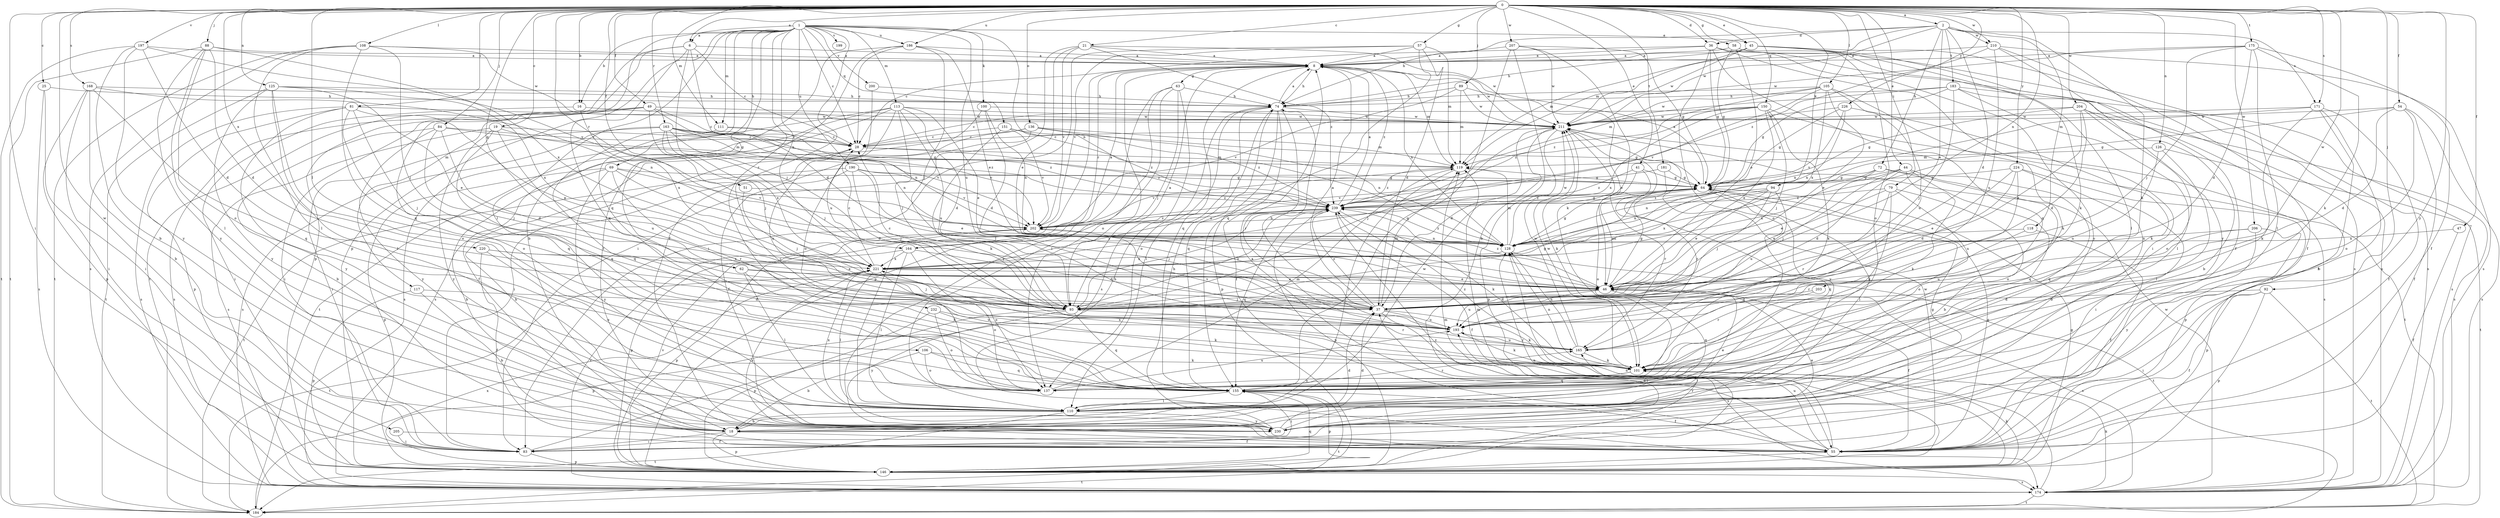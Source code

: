 strict digraph  {
0;
1;
2;
6;
8;
16;
18;
19;
21;
25;
28;
36;
37;
41;
44;
45;
46;
47;
49;
51;
54;
55;
57;
58;
62;
63;
64;
69;
72;
74;
79;
81;
83;
84;
88;
89;
92;
93;
94;
100;
101;
105;
106;
108;
110;
111;
113;
117;
118;
119;
125;
126;
128;
136;
137;
146;
150;
151;
155;
163;
164;
165;
168;
171;
174;
175;
181;
183;
184;
186;
190;
193;
197;
199;
200;
202;
203;
204;
205;
206;
207;
210;
211;
220;
221;
224;
226;
230;
232;
239;
0 -> 2  [label=a];
0 -> 6  [label=a];
0 -> 16  [label=b];
0 -> 19  [label=c];
0 -> 21  [label=c];
0 -> 25  [label=c];
0 -> 36  [label=d];
0 -> 41  [label=e];
0 -> 44  [label=e];
0 -> 45  [label=e];
0 -> 47  [label=f];
0 -> 49  [label=f];
0 -> 51  [label=f];
0 -> 54  [label=f];
0 -> 57  [label=g];
0 -> 58  [label=g];
0 -> 62  [label=g];
0 -> 79  [label=i];
0 -> 81  [label=i];
0 -> 83  [label=i];
0 -> 84  [label=j];
0 -> 88  [label=j];
0 -> 89  [label=j];
0 -> 92  [label=j];
0 -> 94  [label=k];
0 -> 105  [label=l];
0 -> 106  [label=l];
0 -> 108  [label=l];
0 -> 111  [label=m];
0 -> 125  [label=n];
0 -> 126  [label=n];
0 -> 128  [label=n];
0 -> 136  [label=o];
0 -> 150  [label=q];
0 -> 163  [label=r];
0 -> 164  [label=r];
0 -> 168  [label=s];
0 -> 171  [label=s];
0 -> 175  [label=t];
0 -> 181  [label=t];
0 -> 186  [label=u];
0 -> 197  [label=v];
0 -> 203  [label=w];
0 -> 204  [label=w];
0 -> 205  [label=w];
0 -> 206  [label=w];
0 -> 207  [label=w];
0 -> 210  [label=w];
0 -> 220  [label=x];
0 -> 224  [label=y];
0 -> 226  [label=y];
0 -> 230  [label=y];
1 -> 6  [label=a];
1 -> 16  [label=b];
1 -> 28  [label=c];
1 -> 45  [label=e];
1 -> 55  [label=f];
1 -> 62  [label=g];
1 -> 69  [label=h];
1 -> 100  [label=k];
1 -> 110  [label=l];
1 -> 111  [label=m];
1 -> 113  [label=m];
1 -> 117  [label=m];
1 -> 128  [label=n];
1 -> 146  [label=p];
1 -> 151  [label=q];
1 -> 155  [label=q];
1 -> 186  [label=u];
1 -> 190  [label=u];
1 -> 193  [label=u];
1 -> 199  [label=v];
1 -> 200  [label=v];
1 -> 221  [label=x];
1 -> 232  [label=z];
2 -> 36  [label=d];
2 -> 37  [label=d];
2 -> 46  [label=e];
2 -> 72  [label=h];
2 -> 74  [label=h];
2 -> 101  [label=k];
2 -> 118  [label=m];
2 -> 119  [label=m];
2 -> 171  [label=s];
2 -> 183  [label=t];
2 -> 210  [label=w];
2 -> 211  [label=w];
6 -> 8  [label=a];
6 -> 28  [label=c];
6 -> 37  [label=d];
6 -> 93  [label=j];
6 -> 146  [label=p];
6 -> 155  [label=q];
6 -> 184  [label=t];
8 -> 63  [label=g];
8 -> 74  [label=h];
8 -> 110  [label=l];
8 -> 119  [label=m];
8 -> 128  [label=n];
8 -> 137  [label=o];
8 -> 155  [label=q];
8 -> 164  [label=r];
8 -> 211  [label=w];
8 -> 239  [label=z];
16 -> 83  [label=i];
16 -> 211  [label=w];
16 -> 221  [label=x];
18 -> 37  [label=d];
18 -> 55  [label=f];
18 -> 83  [label=i];
18 -> 146  [label=p];
19 -> 28  [label=c];
19 -> 155  [label=q];
19 -> 174  [label=s];
19 -> 193  [label=u];
19 -> 230  [label=y];
19 -> 239  [label=z];
21 -> 8  [label=a];
21 -> 46  [label=e];
21 -> 83  [label=i];
21 -> 202  [label=v];
21 -> 211  [label=w];
21 -> 239  [label=z];
25 -> 74  [label=h];
25 -> 83  [label=i];
25 -> 174  [label=s];
28 -> 119  [label=m];
28 -> 193  [label=u];
28 -> 239  [label=z];
36 -> 8  [label=a];
36 -> 28  [label=c];
36 -> 64  [label=g];
36 -> 83  [label=i];
36 -> 137  [label=o];
36 -> 155  [label=q];
36 -> 174  [label=s];
36 -> 230  [label=y];
37 -> 8  [label=a];
37 -> 101  [label=k];
37 -> 119  [label=m];
37 -> 174  [label=s];
37 -> 193  [label=u];
37 -> 239  [label=z];
41 -> 64  [label=g];
41 -> 137  [label=o];
41 -> 165  [label=r];
41 -> 239  [label=z];
44 -> 37  [label=d];
44 -> 46  [label=e];
44 -> 64  [label=g];
44 -> 83  [label=i];
44 -> 93  [label=j];
44 -> 101  [label=k];
44 -> 155  [label=q];
45 -> 8  [label=a];
45 -> 55  [label=f];
45 -> 74  [label=h];
45 -> 101  [label=k];
45 -> 110  [label=l];
45 -> 119  [label=m];
45 -> 174  [label=s];
45 -> 211  [label=w];
46 -> 37  [label=d];
46 -> 55  [label=f];
46 -> 64  [label=g];
46 -> 93  [label=j];
46 -> 155  [label=q];
46 -> 174  [label=s];
46 -> 193  [label=u];
46 -> 239  [label=z];
47 -> 55  [label=f];
47 -> 128  [label=n];
49 -> 28  [label=c];
49 -> 83  [label=i];
49 -> 93  [label=j];
49 -> 128  [label=n];
49 -> 137  [label=o];
49 -> 174  [label=s];
49 -> 211  [label=w];
51 -> 93  [label=j];
51 -> 239  [label=z];
54 -> 37  [label=d];
54 -> 55  [label=f];
54 -> 64  [label=g];
54 -> 137  [label=o];
54 -> 174  [label=s];
54 -> 211  [label=w];
55 -> 8  [label=a];
55 -> 64  [label=g];
55 -> 119  [label=m];
55 -> 184  [label=t];
55 -> 193  [label=u];
55 -> 211  [label=w];
55 -> 221  [label=x];
57 -> 8  [label=a];
57 -> 37  [label=d];
57 -> 83  [label=i];
57 -> 119  [label=m];
57 -> 155  [label=q];
57 -> 202  [label=v];
58 -> 8  [label=a];
58 -> 46  [label=e];
58 -> 64  [label=g];
58 -> 137  [label=o];
58 -> 174  [label=s];
62 -> 46  [label=e];
62 -> 93  [label=j];
62 -> 101  [label=k];
62 -> 110  [label=l];
63 -> 74  [label=h];
63 -> 93  [label=j];
63 -> 110  [label=l];
63 -> 146  [label=p];
63 -> 174  [label=s];
63 -> 230  [label=y];
64 -> 8  [label=a];
64 -> 46  [label=e];
64 -> 110  [label=l];
64 -> 155  [label=q];
64 -> 239  [label=z];
69 -> 18  [label=b];
69 -> 37  [label=d];
69 -> 64  [label=g];
69 -> 146  [label=p];
69 -> 165  [label=r];
69 -> 202  [label=v];
69 -> 230  [label=y];
72 -> 64  [label=g];
72 -> 128  [label=n];
72 -> 137  [label=o];
72 -> 155  [label=q];
72 -> 221  [label=x];
74 -> 8  [label=a];
74 -> 55  [label=f];
74 -> 110  [label=l];
74 -> 137  [label=o];
74 -> 146  [label=p];
74 -> 155  [label=q];
74 -> 165  [label=r];
74 -> 211  [label=w];
79 -> 18  [label=b];
79 -> 46  [label=e];
79 -> 101  [label=k];
79 -> 137  [label=o];
79 -> 165  [label=r];
79 -> 239  [label=z];
81 -> 46  [label=e];
81 -> 93  [label=j];
81 -> 146  [label=p];
81 -> 155  [label=q];
81 -> 174  [label=s];
81 -> 211  [label=w];
81 -> 230  [label=y];
83 -> 37  [label=d];
83 -> 74  [label=h];
83 -> 146  [label=p];
84 -> 18  [label=b];
84 -> 28  [label=c];
84 -> 37  [label=d];
84 -> 93  [label=j];
84 -> 119  [label=m];
84 -> 230  [label=y];
88 -> 8  [label=a];
88 -> 37  [label=d];
88 -> 110  [label=l];
88 -> 137  [label=o];
88 -> 184  [label=t];
88 -> 221  [label=x];
88 -> 230  [label=y];
89 -> 46  [label=e];
89 -> 74  [label=h];
89 -> 119  [label=m];
89 -> 202  [label=v];
89 -> 211  [label=w];
92 -> 37  [label=d];
92 -> 55  [label=f];
92 -> 83  [label=i];
92 -> 146  [label=p];
92 -> 184  [label=t];
93 -> 8  [label=a];
93 -> 28  [label=c];
93 -> 64  [label=g];
93 -> 146  [label=p];
93 -> 155  [label=q];
93 -> 165  [label=r];
93 -> 230  [label=y];
93 -> 239  [label=z];
94 -> 46  [label=e];
94 -> 93  [label=j];
94 -> 128  [label=n];
94 -> 193  [label=u];
94 -> 221  [label=x];
94 -> 239  [label=z];
100 -> 37  [label=d];
100 -> 128  [label=n];
100 -> 174  [label=s];
100 -> 211  [label=w];
101 -> 28  [label=c];
101 -> 128  [label=n];
101 -> 137  [label=o];
101 -> 155  [label=q];
101 -> 211  [label=w];
101 -> 221  [label=x];
101 -> 239  [label=z];
105 -> 46  [label=e];
105 -> 74  [label=h];
105 -> 101  [label=k];
105 -> 193  [label=u];
105 -> 202  [label=v];
105 -> 211  [label=w];
105 -> 221  [label=x];
105 -> 239  [label=z];
106 -> 18  [label=b];
106 -> 101  [label=k];
106 -> 137  [label=o];
106 -> 155  [label=q];
108 -> 8  [label=a];
108 -> 93  [label=j];
108 -> 110  [label=l];
108 -> 155  [label=q];
108 -> 174  [label=s];
108 -> 184  [label=t];
108 -> 211  [label=w];
110 -> 18  [label=b];
110 -> 46  [label=e];
110 -> 184  [label=t];
110 -> 211  [label=w];
110 -> 221  [label=x];
110 -> 230  [label=y];
111 -> 28  [label=c];
111 -> 155  [label=q];
111 -> 202  [label=v];
113 -> 37  [label=d];
113 -> 46  [label=e];
113 -> 55  [label=f];
113 -> 93  [label=j];
113 -> 137  [label=o];
113 -> 174  [label=s];
113 -> 184  [label=t];
113 -> 193  [label=u];
113 -> 211  [label=w];
117 -> 18  [label=b];
117 -> 37  [label=d];
117 -> 146  [label=p];
118 -> 55  [label=f];
118 -> 128  [label=n];
118 -> 165  [label=r];
119 -> 64  [label=g];
119 -> 110  [label=l];
119 -> 202  [label=v];
119 -> 239  [label=z];
125 -> 46  [label=e];
125 -> 74  [label=h];
125 -> 110  [label=l];
125 -> 137  [label=o];
125 -> 184  [label=t];
125 -> 221  [label=x];
125 -> 230  [label=y];
126 -> 110  [label=l];
126 -> 119  [label=m];
126 -> 184  [label=t];
126 -> 193  [label=u];
128 -> 64  [label=g];
128 -> 119  [label=m];
128 -> 184  [label=t];
128 -> 211  [label=w];
128 -> 221  [label=x];
128 -> 239  [label=z];
136 -> 28  [label=c];
136 -> 55  [label=f];
136 -> 83  [label=i];
136 -> 119  [label=m];
136 -> 128  [label=n];
136 -> 239  [label=z];
137 -> 119  [label=m];
137 -> 193  [label=u];
146 -> 64  [label=g];
146 -> 101  [label=k];
146 -> 119  [label=m];
146 -> 128  [label=n];
146 -> 155  [label=q];
146 -> 174  [label=s];
146 -> 202  [label=v];
146 -> 239  [label=z];
150 -> 28  [label=c];
150 -> 46  [label=e];
150 -> 93  [label=j];
150 -> 101  [label=k];
150 -> 174  [label=s];
150 -> 211  [label=w];
150 -> 221  [label=x];
150 -> 239  [label=z];
151 -> 28  [label=c];
151 -> 64  [label=g];
151 -> 101  [label=k];
151 -> 202  [label=v];
151 -> 239  [label=z];
155 -> 55  [label=f];
155 -> 83  [label=i];
155 -> 110  [label=l];
155 -> 146  [label=p];
155 -> 165  [label=r];
155 -> 184  [label=t];
163 -> 28  [label=c];
163 -> 64  [label=g];
163 -> 83  [label=i];
163 -> 93  [label=j];
163 -> 128  [label=n];
163 -> 174  [label=s];
163 -> 202  [label=v];
163 -> 221  [label=x];
163 -> 239  [label=z];
164 -> 8  [label=a];
164 -> 37  [label=d];
164 -> 110  [label=l];
164 -> 137  [label=o];
164 -> 146  [label=p];
164 -> 221  [label=x];
165 -> 101  [label=k];
165 -> 128  [label=n];
165 -> 193  [label=u];
165 -> 211  [label=w];
168 -> 18  [label=b];
168 -> 74  [label=h];
168 -> 83  [label=i];
168 -> 128  [label=n];
168 -> 146  [label=p];
168 -> 155  [label=q];
171 -> 18  [label=b];
171 -> 55  [label=f];
171 -> 83  [label=i];
171 -> 101  [label=k];
171 -> 128  [label=n];
171 -> 211  [label=w];
174 -> 101  [label=k];
174 -> 128  [label=n];
174 -> 184  [label=t];
174 -> 202  [label=v];
174 -> 211  [label=w];
175 -> 8  [label=a];
175 -> 37  [label=d];
175 -> 55  [label=f];
175 -> 93  [label=j];
175 -> 101  [label=k];
175 -> 110  [label=l];
175 -> 211  [label=w];
181 -> 64  [label=g];
181 -> 165  [label=r];
181 -> 202  [label=v];
183 -> 55  [label=f];
183 -> 64  [label=g];
183 -> 74  [label=h];
183 -> 93  [label=j];
183 -> 110  [label=l];
183 -> 119  [label=m];
183 -> 174  [label=s];
184 -> 221  [label=x];
186 -> 8  [label=a];
186 -> 18  [label=b];
186 -> 28  [label=c];
186 -> 46  [label=e];
186 -> 55  [label=f];
186 -> 93  [label=j];
190 -> 18  [label=b];
190 -> 46  [label=e];
190 -> 64  [label=g];
190 -> 93  [label=j];
190 -> 184  [label=t];
190 -> 202  [label=v];
193 -> 74  [label=h];
193 -> 101  [label=k];
193 -> 165  [label=r];
193 -> 202  [label=v];
197 -> 8  [label=a];
197 -> 18  [label=b];
197 -> 37  [label=d];
197 -> 184  [label=t];
197 -> 202  [label=v];
197 -> 230  [label=y];
200 -> 74  [label=h];
200 -> 193  [label=u];
202 -> 128  [label=n];
202 -> 146  [label=p];
202 -> 239  [label=z];
203 -> 37  [label=d];
203 -> 165  [label=r];
204 -> 18  [label=b];
204 -> 37  [label=d];
204 -> 46  [label=e];
204 -> 64  [label=g];
204 -> 137  [label=o];
204 -> 174  [label=s];
204 -> 211  [label=w];
205 -> 55  [label=f];
205 -> 83  [label=i];
206 -> 128  [label=n];
206 -> 146  [label=p];
206 -> 193  [label=u];
206 -> 230  [label=y];
207 -> 8  [label=a];
207 -> 18  [label=b];
207 -> 64  [label=g];
207 -> 101  [label=k];
207 -> 155  [label=q];
207 -> 211  [label=w];
210 -> 8  [label=a];
210 -> 55  [label=f];
210 -> 174  [label=s];
210 -> 193  [label=u];
210 -> 230  [label=y];
210 -> 239  [label=z];
211 -> 28  [label=c];
211 -> 37  [label=d];
211 -> 93  [label=j];
211 -> 101  [label=k];
211 -> 146  [label=p];
211 -> 184  [label=t];
211 -> 230  [label=y];
220 -> 46  [label=e];
220 -> 55  [label=f];
220 -> 137  [label=o];
220 -> 221  [label=x];
221 -> 28  [label=c];
221 -> 46  [label=e];
221 -> 110  [label=l];
221 -> 137  [label=o];
221 -> 184  [label=t];
221 -> 239  [label=z];
224 -> 18  [label=b];
224 -> 37  [label=d];
224 -> 46  [label=e];
224 -> 64  [label=g];
224 -> 146  [label=p];
224 -> 193  [label=u];
226 -> 64  [label=g];
226 -> 101  [label=k];
226 -> 128  [label=n];
226 -> 202  [label=v];
226 -> 211  [label=w];
230 -> 37  [label=d];
230 -> 46  [label=e];
230 -> 64  [label=g];
230 -> 74  [label=h];
230 -> 165  [label=r];
232 -> 101  [label=k];
232 -> 137  [label=o];
232 -> 146  [label=p];
232 -> 193  [label=u];
239 -> 8  [label=a];
239 -> 55  [label=f];
239 -> 64  [label=g];
239 -> 93  [label=j];
239 -> 101  [label=k];
239 -> 146  [label=p];
239 -> 155  [label=q];
239 -> 202  [label=v];
}
